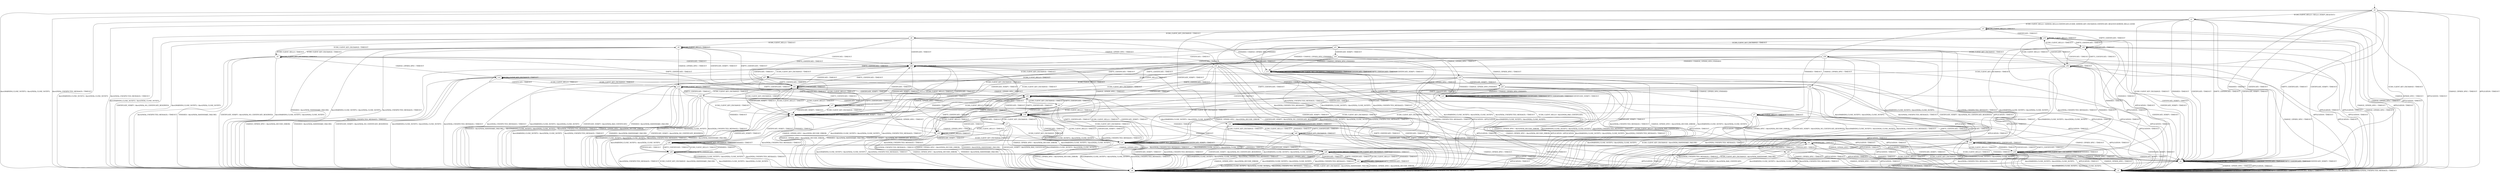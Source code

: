 digraph h4 {
s0 [label="s0"];
s1 [label="s1"];
s2 [label="s2"];
s3 [label="s3"];
s4 [label="s4"];
s5 [label="s5"];
s6 [label="s6"];
s7 [label="s7"];
s18 [label="s18"];
s30 [label="s30"];
s31 [label="s31"];
s8 [label="s8"];
s9 [label="s9"];
s10 [label="s10"];
s11 [label="s11"];
s12 [label="s12"];
s21 [label="s21"];
s26 [label="s26"];
s32 [label="s32"];
s36 [label="s36"];
s39 [label="s39"];
s40 [label="s40"];
s41 [label="s41"];
s13 [label="s13"];
s14 [label="s14"];
s15 [label="s15"];
s16 [label="s16"];
s19 [label="s19"];
s23 [label="s23"];
s24 [label="s24"];
s27 [label="s27"];
s28 [label="s28"];
s33 [label="s33"];
s37 [label="s37"];
s38 [label="s38"];
s42 [label="s42"];
s44 [label="s44"];
s45 [label="s45"];
s17 [label="s17"];
s20 [label="s20"];
s25 [label="s25"];
s29 [label="s29"];
s34 [label="s34"];
s43 [label="s43"];
s22 [label="s22"];
s35 [label="s35"];
s0 -> s1 [label="ECDH_CLIENT_HELLO / HELLO_VERIFY_REQUEST+"];
s0 -> s2 [label="ECDH_CLIENT_KEY_EXCHANGE / TIMEOUT"];
s0 -> s3 [label="CHANGE_CIPHER_SPEC / TIMEOUT"];
s0 -> s2 [label="FINISHED / TIMEOUT"];
s0 -> s3 [label="APPLICATION / TIMEOUT"];
s0 -> s2 [label="CERTIFICATE / TIMEOUT"];
s0 -> s2 [label="EMPTY_CERTIFICATE / TIMEOUT"];
s0 -> s2 [label="CERTIFICATE_VERIFY / TIMEOUT"];
s0 -> s4 [label="Alert(WARNING,CLOSE_NOTIFY) / Alert(FATAL,CLOSE_NOTIFY)"];
s0 -> s4 [label="Alert(FATAL,UNEXPECTED_MESSAGE) / TIMEOUT"];
s1 -> s5 [label="ECDH_CLIENT_HELLO / SERVER_HELLO,CERTIFICATE,ECDHE_SERVER_KEY_EXCHANGE,CERTIFICATE_REQUEST,SERVER_HELLO_DONE"];
s1 -> s2 [label="ECDH_CLIENT_KEY_EXCHANGE / TIMEOUT"];
s1 -> s3 [label="CHANGE_CIPHER_SPEC / TIMEOUT"];
s1 -> s2 [label="FINISHED / TIMEOUT"];
s1 -> s3 [label="APPLICATION / TIMEOUT"];
s1 -> s2 [label="CERTIFICATE / TIMEOUT"];
s1 -> s2 [label="EMPTY_CERTIFICATE / TIMEOUT"];
s1 -> s2 [label="CERTIFICATE_VERIFY / TIMEOUT"];
s1 -> s4 [label="Alert(WARNING,CLOSE_NOTIFY) / Alert(FATAL,CLOSE_NOTIFY)"];
s1 -> s4 [label="Alert(FATAL,UNEXPECTED_MESSAGE) / TIMEOUT"];
s2 -> s2 [label="ECDH_CLIENT_HELLO / TIMEOUT"];
s2 -> s2 [label="ECDH_CLIENT_KEY_EXCHANGE / TIMEOUT"];
s2 -> s3 [label="CHANGE_CIPHER_SPEC / TIMEOUT"];
s2 -> s2 [label="FINISHED / TIMEOUT"];
s2 -> s3 [label="APPLICATION / TIMEOUT"];
s2 -> s2 [label="CERTIFICATE / TIMEOUT"];
s2 -> s2 [label="EMPTY_CERTIFICATE / TIMEOUT"];
s2 -> s2 [label="CERTIFICATE_VERIFY / TIMEOUT"];
s2 -> s4 [label="Alert(WARNING,CLOSE_NOTIFY) / Alert(FATAL,CLOSE_NOTIFY)"];
s2 -> s4 [label="Alert(FATAL,UNEXPECTED_MESSAGE) / TIMEOUT"];
s3 -> s3 [label="ECDH_CLIENT_HELLO / TIMEOUT"];
s3 -> s3 [label="ECDH_CLIENT_KEY_EXCHANGE / TIMEOUT"];
s3 -> s3 [label="CHANGE_CIPHER_SPEC / TIMEOUT"];
s3 -> s3 [label="FINISHED / TIMEOUT"];
s3 -> s3 [label="APPLICATION / TIMEOUT"];
s3 -> s3 [label="CERTIFICATE / TIMEOUT"];
s3 -> s3 [label="EMPTY_CERTIFICATE / TIMEOUT"];
s3 -> s3 [label="CERTIFICATE_VERIFY / TIMEOUT"];
s3 -> s3 [label="Alert(WARNING,CLOSE_NOTIFY) / TIMEOUT"];
s3 -> s3 [label="Alert(FATAL,UNEXPECTED_MESSAGE) / TIMEOUT"];
s4 -> s4 [label="ECDH_CLIENT_HELLO / SOCKET_CLOSED"];
s4 -> s4 [label="ECDH_CLIENT_KEY_EXCHANGE / SOCKET_CLOSED"];
s4 -> s4 [label="CHANGE_CIPHER_SPEC / SOCKET_CLOSED"];
s4 -> s4 [label="FINISHED / SOCKET_CLOSED"];
s4 -> s4 [label="APPLICATION / SOCKET_CLOSED"];
s4 -> s4 [label="CERTIFICATE / SOCKET_CLOSED"];
s4 -> s4 [label="EMPTY_CERTIFICATE / SOCKET_CLOSED"];
s4 -> s4 [label="CERTIFICATE_VERIFY / SOCKET_CLOSED"];
s4 -> s4 [label="Alert(WARNING,CLOSE_NOTIFY) / SOCKET_CLOSED"];
s4 -> s4 [label="Alert(FATAL,UNEXPECTED_MESSAGE) / SOCKET_CLOSED"];
s5 -> s5 [label="ECDH_CLIENT_HELLO / TIMEOUT"];
s5 -> s6 [label="ECDH_CLIENT_KEY_EXCHANGE / TIMEOUT"];
s5 -> s3 [label="CHANGE_CIPHER_SPEC / TIMEOUT"];
s5 -> s7 [label="FINISHED / TIMEOUT"];
s5 -> s3 [label="APPLICATION / TIMEOUT"];
s5 -> s18 [label="CERTIFICATE / TIMEOUT"];
s5 -> s30 [label="EMPTY_CERTIFICATE / TIMEOUT"];
s5 -> s31 [label="CERTIFICATE_VERIFY / TIMEOUT"];
s5 -> s4 [label="Alert(WARNING,CLOSE_NOTIFY) / Alert(FATAL,CLOSE_NOTIFY)"];
s5 -> s4 [label="Alert(FATAL,UNEXPECTED_MESSAGE) / TIMEOUT"];
s6 -> s8 [label="ECDH_CLIENT_HELLO / TIMEOUT"];
s6 -> s9 [label="ECDH_CLIENT_KEY_EXCHANGE / TIMEOUT"];
s6 -> s10 [label="CHANGE_CIPHER_SPEC / TIMEOUT"];
s6 -> s11 [label="FINISHED / CHANGE_CIPHER_SPEC,FINISHED"];
s6 -> s3 [label="APPLICATION / TIMEOUT"];
s6 -> s26 [label="CERTIFICATE / TIMEOUT"];
s6 -> s32 [label="EMPTY_CERTIFICATE / TIMEOUT"];
s6 -> s4 [label="CERTIFICATE_VERIFY / Alert(FATAL,NO_CERTIFICATE_RESERVED)"];
s6 -> s4 [label="Alert(WARNING,CLOSE_NOTIFY) / Alert(FATAL,CLOSE_NOTIFY)"];
s6 -> s4 [label="Alert(FATAL,UNEXPECTED_MESSAGE) / TIMEOUT"];
s7 -> s7 [label="ECDH_CLIENT_HELLO / TIMEOUT"];
s7 -> s4 [label="ECDH_CLIENT_KEY_EXCHANGE / Alert(FATAL,HANDSHAKE_FAILURE)"];
s7 -> s3 [label="CHANGE_CIPHER_SPEC / TIMEOUT"];
s7 -> s7 [label="FINISHED / TIMEOUT"];
s7 -> s3 [label="APPLICATION / TIMEOUT"];
s7 -> s12 [label="CERTIFICATE / TIMEOUT"];
s7 -> s12 [label="EMPTY_CERTIFICATE / TIMEOUT"];
s7 -> s31 [label="CERTIFICATE_VERIFY / TIMEOUT"];
s7 -> s4 [label="Alert(WARNING,CLOSE_NOTIFY) / Alert(FATAL,CLOSE_NOTIFY)"];
s7 -> s4 [label="Alert(FATAL,UNEXPECTED_MESSAGE) / TIMEOUT"];
s18 -> s18 [label="ECDH_CLIENT_HELLO / TIMEOUT"];
s18 -> s21 [label="ECDH_CLIENT_KEY_EXCHANGE / TIMEOUT"];
s18 -> s3 [label="CHANGE_CIPHER_SPEC / TIMEOUT"];
s18 -> s19 [label="FINISHED / TIMEOUT"];
s18 -> s3 [label="APPLICATION / TIMEOUT"];
s18 -> s36 [label="CERTIFICATE / TIMEOUT"];
s18 -> s30 [label="EMPTY_CERTIFICATE / TIMEOUT"];
s18 -> s2 [label="CERTIFICATE_VERIFY / TIMEOUT"];
s18 -> s4 [label="Alert(WARNING,CLOSE_NOTIFY) / Alert(FATAL,CLOSE_NOTIFY)"];
s18 -> s4 [label="Alert(FATAL,UNEXPECTED_MESSAGE) / TIMEOUT"];
s30 -> s18 [label="ECDH_CLIENT_HELLO / TIMEOUT"];
s30 -> s39 [label="ECDH_CLIENT_KEY_EXCHANGE / TIMEOUT"];
s30 -> s3 [label="CHANGE_CIPHER_SPEC / TIMEOUT"];
s30 -> s19 [label="FINISHED / TIMEOUT"];
s30 -> s3 [label="APPLICATION / TIMEOUT"];
s30 -> s36 [label="CERTIFICATE / TIMEOUT"];
s30 -> s30 [label="EMPTY_CERTIFICATE / TIMEOUT"];
s30 -> s2 [label="CERTIFICATE_VERIFY / TIMEOUT"];
s30 -> s4 [label="Alert(WARNING,CLOSE_NOTIFY) / Alert(FATAL,CLOSE_NOTIFY)"];
s30 -> s4 [label="Alert(FATAL,UNEXPECTED_MESSAGE) / TIMEOUT"];
s31 -> s31 [label="ECDH_CLIENT_HELLO / TIMEOUT"];
s31 -> s40 [label="ECDH_CLIENT_KEY_EXCHANGE / TIMEOUT"];
s31 -> s3 [label="CHANGE_CIPHER_SPEC / TIMEOUT"];
s31 -> s31 [label="FINISHED / TIMEOUT"];
s31 -> s3 [label="APPLICATION / TIMEOUT"];
s31 -> s41 [label="CERTIFICATE / TIMEOUT"];
s31 -> s31 [label="EMPTY_CERTIFICATE / TIMEOUT"];
s31 -> s31 [label="CERTIFICATE_VERIFY / TIMEOUT"];
s31 -> s4 [label="Alert(WARNING,CLOSE_NOTIFY) / Alert(FATAL,CLOSE_NOTIFY)"];
s31 -> s4 [label="Alert(FATAL,UNEXPECTED_MESSAGE) / TIMEOUT"];
s8 -> s8 [label="ECDH_CLIENT_HELLO / TIMEOUT"];
s8 -> s9 [label="ECDH_CLIENT_KEY_EXCHANGE / TIMEOUT"];
s8 -> s13 [label="CHANGE_CIPHER_SPEC / TIMEOUT"];
s8 -> s4 [label="FINISHED / Alert(FATAL,HANDSHAKE_FAILURE)"];
s8 -> s3 [label="APPLICATION / TIMEOUT"];
s8 -> s26 [label="CERTIFICATE / TIMEOUT"];
s8 -> s32 [label="EMPTY_CERTIFICATE / TIMEOUT"];
s8 -> s32 [label="CERTIFICATE_VERIFY / TIMEOUT"];
s8 -> s4 [label="Alert(WARNING,CLOSE_NOTIFY) / Alert(FATAL,CLOSE_NOTIFY)"];
s8 -> s4 [label="Alert(FATAL,UNEXPECTED_MESSAGE) / TIMEOUT"];
s9 -> s8 [label="ECDH_CLIENT_HELLO / TIMEOUT"];
s9 -> s9 [label="ECDH_CLIENT_KEY_EXCHANGE / TIMEOUT"];
s9 -> s14 [label="CHANGE_CIPHER_SPEC / TIMEOUT"];
s9 -> s4 [label="FINISHED / Alert(FATAL,HANDSHAKE_FAILURE)"];
s9 -> s3 [label="APPLICATION / TIMEOUT"];
s9 -> s26 [label="CERTIFICATE / TIMEOUT"];
s9 -> s32 [label="EMPTY_CERTIFICATE / TIMEOUT"];
s9 -> s4 [label="CERTIFICATE_VERIFY / Alert(FATAL,NO_CERTIFICATE_RESERVED)"];
s9 -> s4 [label="Alert(WARNING,CLOSE_NOTIFY) / Alert(FATAL,CLOSE_NOTIFY)"];
s9 -> s4 [label="Alert(FATAL,UNEXPECTED_MESSAGE) / TIMEOUT"];
s10 -> s13 [label="ECDH_CLIENT_HELLO / TIMEOUT"];
s10 -> s14 [label="ECDH_CLIENT_KEY_EXCHANGE / TIMEOUT"];
s10 -> s4 [label="CHANGE_CIPHER_SPEC / Alert(FATAL,DECODE_ERROR)"];
s10 -> s15 [label="FINISHED / CHANGE_CIPHER_SPEC,FINISHED"];
s10 -> s3 [label="APPLICATION / TIMEOUT"];
s10 -> s16 [label="CERTIFICATE / TIMEOUT"];
s10 -> s33 [label="EMPTY_CERTIFICATE / TIMEOUT"];
s10 -> s4 [label="CERTIFICATE_VERIFY / Alert(FATAL,NO_CERTIFICATE_RESERVED)"];
s10 -> s4 [label="Alert(WARNING,CLOSE_NOTIFY) / Alert(FATAL,CLOSE_NOTIFY)"];
s10 -> s4 [label="Alert(FATAL,UNEXPECTED_MESSAGE) / TIMEOUT"];
s11 -> s11 [label="ECDH_CLIENT_HELLO / TIMEOUT"];
s11 -> s11 [label="ECDH_CLIENT_KEY_EXCHANGE / TIMEOUT"];
s11 -> s15 [label="CHANGE_CIPHER_SPEC / TIMEOUT"];
s11 -> s11 [label="FINISHED / TIMEOUT"];
s11 -> s4 [label="APPLICATION / APPLICATION"];
s11 -> s11 [label="CERTIFICATE / TIMEOUT"];
s11 -> s11 [label="EMPTY_CERTIFICATE / TIMEOUT"];
s11 -> s11 [label="CERTIFICATE_VERIFY / TIMEOUT"];
s11 -> s4 [label="Alert(WARNING,CLOSE_NOTIFY) / Alert(FATAL,CLOSE_NOTIFY)"];
s11 -> s4 [label="Alert(FATAL,UNEXPECTED_MESSAGE) / TIMEOUT"];
s12 -> s19 [label="ECDH_CLIENT_HELLO / TIMEOUT"];
s12 -> s4 [label="ECDH_CLIENT_KEY_EXCHANGE / Alert(FATAL,HANDSHAKE_FAILURE)"];
s12 -> s3 [label="CHANGE_CIPHER_SPEC / TIMEOUT"];
s12 -> s19 [label="FINISHED / TIMEOUT"];
s12 -> s3 [label="APPLICATION / TIMEOUT"];
s12 -> s12 [label="CERTIFICATE / TIMEOUT"];
s12 -> s12 [label="EMPTY_CERTIFICATE / TIMEOUT"];
s12 -> s2 [label="CERTIFICATE_VERIFY / TIMEOUT"];
s12 -> s4 [label="Alert(WARNING,CLOSE_NOTIFY) / Alert(FATAL,CLOSE_NOTIFY)"];
s12 -> s4 [label="Alert(FATAL,UNEXPECTED_MESSAGE) / TIMEOUT"];
s21 -> s37 [label="ECDH_CLIENT_HELLO / TIMEOUT"];
s21 -> s38 [label="ECDH_CLIENT_KEY_EXCHANGE / TIMEOUT"];
s21 -> s23 [label="CHANGE_CIPHER_SPEC / TIMEOUT"];
s21 -> s11 [label="FINISHED / CHANGE_CIPHER_SPEC,FINISHED"];
s21 -> s3 [label="APPLICATION / TIMEOUT"];
s21 -> s26 [label="CERTIFICATE / TIMEOUT"];
s21 -> s32 [label="EMPTY_CERTIFICATE / TIMEOUT"];
s21 -> s24 [label="CERTIFICATE_VERIFY / TIMEOUT"];
s21 -> s4 [label="Alert(WARNING,CLOSE_NOTIFY) / Alert(FATAL,CLOSE_NOTIFY)"];
s21 -> s4 [label="Alert(FATAL,UNEXPECTED_MESSAGE) / TIMEOUT"];
s26 -> s38 [label="ECDH_CLIENT_HELLO / TIMEOUT"];
s26 -> s27 [label="ECDH_CLIENT_KEY_EXCHANGE / TIMEOUT"];
s26 -> s16 [label="CHANGE_CIPHER_SPEC / TIMEOUT"];
s26 -> s28 [label="FINISHED / TIMEOUT"];
s26 -> s3 [label="APPLICATION / TIMEOUT"];
s26 -> s26 [label="CERTIFICATE / TIMEOUT"];
s26 -> s32 [label="EMPTY_CERTIFICATE / TIMEOUT"];
s26 -> s38 [label="CERTIFICATE_VERIFY / TIMEOUT"];
s26 -> s4 [label="Alert(WARNING,CLOSE_NOTIFY) / Alert(FATAL,CLOSE_NOTIFY)"];
s26 -> s4 [label="Alert(FATAL,UNEXPECTED_MESSAGE) / TIMEOUT"];
s32 -> s38 [label="ECDH_CLIENT_HELLO / TIMEOUT"];
s32 -> s42 [label="ECDH_CLIENT_KEY_EXCHANGE / TIMEOUT"];
s32 -> s33 [label="CHANGE_CIPHER_SPEC / TIMEOUT"];
s32 -> s28 [label="FINISHED / TIMEOUT"];
s32 -> s3 [label="APPLICATION / TIMEOUT"];
s32 -> s26 [label="CERTIFICATE / TIMEOUT"];
s32 -> s32 [label="EMPTY_CERTIFICATE / TIMEOUT"];
s32 -> s38 [label="CERTIFICATE_VERIFY / TIMEOUT"];
s32 -> s4 [label="Alert(WARNING,CLOSE_NOTIFY) / Alert(FATAL,CLOSE_NOTIFY)"];
s32 -> s4 [label="Alert(FATAL,UNEXPECTED_MESSAGE) / TIMEOUT"];
s36 -> s18 [label="ECDH_CLIENT_HELLO / TIMEOUT"];
s36 -> s27 [label="ECDH_CLIENT_KEY_EXCHANGE / TIMEOUT"];
s36 -> s3 [label="CHANGE_CIPHER_SPEC / TIMEOUT"];
s36 -> s19 [label="FINISHED / TIMEOUT"];
s36 -> s3 [label="APPLICATION / TIMEOUT"];
s36 -> s36 [label="CERTIFICATE / TIMEOUT"];
s36 -> s30 [label="EMPTY_CERTIFICATE / TIMEOUT"];
s36 -> s2 [label="CERTIFICATE_VERIFY / TIMEOUT"];
s36 -> s4 [label="Alert(WARNING,CLOSE_NOTIFY) / Alert(FATAL,CLOSE_NOTIFY)"];
s36 -> s4 [label="Alert(FATAL,UNEXPECTED_MESSAGE) / TIMEOUT"];
s39 -> s37 [label="ECDH_CLIENT_HELLO / TIMEOUT"];
s39 -> s38 [label="ECDH_CLIENT_KEY_EXCHANGE / TIMEOUT"];
s39 -> s44 [label="CHANGE_CIPHER_SPEC / TIMEOUT"];
s39 -> s11 [label="FINISHED / CHANGE_CIPHER_SPEC,FINISHED"];
s39 -> s3 [label="APPLICATION / TIMEOUT"];
s39 -> s26 [label="CERTIFICATE / TIMEOUT"];
s39 -> s32 [label="EMPTY_CERTIFICATE / TIMEOUT"];
s39 -> s4 [label="CERTIFICATE_VERIFY / Alert(FATAL,NO_CERTIFICATE_RESERVED)"];
s39 -> s4 [label="Alert(WARNING,CLOSE_NOTIFY) / Alert(FATAL,CLOSE_NOTIFY)"];
s39 -> s4 [label="Alert(FATAL,UNEXPECTED_MESSAGE) / TIMEOUT"];
s40 -> s31 [label="ECDH_CLIENT_HELLO / TIMEOUT"];
s40 -> s40 [label="ECDH_CLIENT_KEY_EXCHANGE / TIMEOUT"];
s40 -> s3 [label="CHANGE_CIPHER_SPEC / TIMEOUT"];
s40 -> s31 [label="FINISHED / TIMEOUT"];
s40 -> s3 [label="APPLICATION / TIMEOUT"];
s40 -> s41 [label="CERTIFICATE / TIMEOUT"];
s40 -> s31 [label="EMPTY_CERTIFICATE / TIMEOUT"];
s40 -> s4 [label="CERTIFICATE_VERIFY / Alert(FATAL,NO_CERTIFICATE_RESERVED)"];
s40 -> s4 [label="Alert(WARNING,CLOSE_NOTIFY) / Alert(FATAL,CLOSE_NOTIFY)"];
s40 -> s4 [label="Alert(FATAL,UNEXPECTED_MESSAGE) / TIMEOUT"];
s41 -> s2 [label="ECDH_CLIENT_HELLO / TIMEOUT"];
s41 -> s45 [label="ECDH_CLIENT_KEY_EXCHANGE / TIMEOUT"];
s41 -> s3 [label="CHANGE_CIPHER_SPEC / TIMEOUT"];
s41 -> s2 [label="FINISHED / TIMEOUT"];
s41 -> s3 [label="APPLICATION / TIMEOUT"];
s41 -> s41 [label="CERTIFICATE / TIMEOUT"];
s41 -> s31 [label="EMPTY_CERTIFICATE / TIMEOUT"];
s41 -> s2 [label="CERTIFICATE_VERIFY / TIMEOUT"];
s41 -> s4 [label="Alert(WARNING,CLOSE_NOTIFY) / Alert(FATAL,CLOSE_NOTIFY)"];
s41 -> s4 [label="Alert(FATAL,UNEXPECTED_MESSAGE) / TIMEOUT"];
s13 -> s13 [label="ECDH_CLIENT_HELLO / TIMEOUT"];
s13 -> s14 [label="ECDH_CLIENT_KEY_EXCHANGE / TIMEOUT"];
s13 -> s4 [label="CHANGE_CIPHER_SPEC / Alert(FATAL,DECODE_ERROR)"];
s13 -> s4 [label="FINISHED / Alert(FATAL,HANDSHAKE_FAILURE)"];
s13 -> s3 [label="APPLICATION / TIMEOUT"];
s13 -> s16 [label="CERTIFICATE / TIMEOUT"];
s13 -> s33 [label="EMPTY_CERTIFICATE / TIMEOUT"];
s13 -> s33 [label="CERTIFICATE_VERIFY / TIMEOUT"];
s13 -> s4 [label="Alert(WARNING,CLOSE_NOTIFY) / Alert(FATAL,CLOSE_NOTIFY)"];
s13 -> s4 [label="Alert(FATAL,UNEXPECTED_MESSAGE) / TIMEOUT"];
s14 -> s13 [label="ECDH_CLIENT_HELLO / TIMEOUT"];
s14 -> s14 [label="ECDH_CLIENT_KEY_EXCHANGE / TIMEOUT"];
s14 -> s4 [label="CHANGE_CIPHER_SPEC / Alert(FATAL,DECODE_ERROR)"];
s14 -> s4 [label="FINISHED / Alert(FATAL,HANDSHAKE_FAILURE)"];
s14 -> s3 [label="APPLICATION / TIMEOUT"];
s14 -> s16 [label="CERTIFICATE / TIMEOUT"];
s14 -> s33 [label="EMPTY_CERTIFICATE / TIMEOUT"];
s14 -> s4 [label="CERTIFICATE_VERIFY / Alert(FATAL,NO_CERTIFICATE_RESERVED)"];
s14 -> s4 [label="Alert(WARNING,CLOSE_NOTIFY) / Alert(FATAL,CLOSE_NOTIFY)"];
s14 -> s4 [label="Alert(FATAL,UNEXPECTED_MESSAGE) / TIMEOUT"];
s15 -> s15 [label="ECDH_CLIENT_HELLO / TIMEOUT"];
s15 -> s15 [label="ECDH_CLIENT_KEY_EXCHANGE / TIMEOUT"];
s15 -> s4 [label="CHANGE_CIPHER_SPEC / Alert(FATAL,DECODE_ERROR)"];
s15 -> s15 [label="FINISHED / TIMEOUT"];
s15 -> s4 [label="APPLICATION / APPLICATION"];
s15 -> s15 [label="CERTIFICATE / TIMEOUT"];
s15 -> s15 [label="EMPTY_CERTIFICATE / TIMEOUT"];
s15 -> s15 [label="CERTIFICATE_VERIFY / TIMEOUT"];
s15 -> s4 [label="Alert(WARNING,CLOSE_NOTIFY) / Alert(FATAL,CLOSE_NOTIFY)"];
s15 -> s4 [label="Alert(FATAL,UNEXPECTED_MESSAGE) / TIMEOUT"];
s16 -> s34 [label="ECDH_CLIENT_HELLO / TIMEOUT"];
s16 -> s17 [label="ECDH_CLIENT_KEY_EXCHANGE / TIMEOUT"];
s16 -> s4 [label="CHANGE_CIPHER_SPEC / Alert(FATAL,DECODE_ERROR)"];
s16 -> s20 [label="FINISHED / TIMEOUT"];
s16 -> s3 [label="APPLICATION / TIMEOUT"];
s16 -> s16 [label="CERTIFICATE / TIMEOUT"];
s16 -> s33 [label="EMPTY_CERTIFICATE / TIMEOUT"];
s16 -> s34 [label="CERTIFICATE_VERIFY / TIMEOUT"];
s16 -> s4 [label="Alert(WARNING,CLOSE_NOTIFY) / Alert(FATAL,CLOSE_NOTIFY)"];
s16 -> s4 [label="Alert(FATAL,UNEXPECTED_MESSAGE) / TIMEOUT"];
s19 -> s19 [label="ECDH_CLIENT_HELLO / TIMEOUT"];
s19 -> s19 [label="ECDH_CLIENT_KEY_EXCHANGE / TIMEOUT"];
s19 -> s3 [label="CHANGE_CIPHER_SPEC / TIMEOUT"];
s19 -> s19 [label="FINISHED / TIMEOUT"];
s19 -> s3 [label="APPLICATION / TIMEOUT"];
s19 -> s12 [label="CERTIFICATE / TIMEOUT"];
s19 -> s12 [label="EMPTY_CERTIFICATE / TIMEOUT"];
s19 -> s2 [label="CERTIFICATE_VERIFY / TIMEOUT"];
s19 -> s4 [label="Alert(WARNING,CLOSE_NOTIFY) / Alert(FATAL,CLOSE_NOTIFY)"];
s19 -> s4 [label="Alert(FATAL,UNEXPECTED_MESSAGE) / TIMEOUT"];
s23 -> s35 [label="ECDH_CLIENT_HELLO / TIMEOUT"];
s23 -> s34 [label="ECDH_CLIENT_KEY_EXCHANGE / TIMEOUT"];
s23 -> s4 [label="CHANGE_CIPHER_SPEC / Alert(FATAL,DECODE_ERROR)"];
s23 -> s15 [label="FINISHED / CHANGE_CIPHER_SPEC,FINISHED"];
s23 -> s3 [label="APPLICATION / TIMEOUT"];
s23 -> s16 [label="CERTIFICATE / TIMEOUT"];
s23 -> s33 [label="EMPTY_CERTIFICATE / TIMEOUT"];
s23 -> s25 [label="CERTIFICATE_VERIFY / TIMEOUT"];
s23 -> s4 [label="Alert(WARNING,CLOSE_NOTIFY) / Alert(FATAL,CLOSE_NOTIFY)"];
s23 -> s4 [label="Alert(FATAL,UNEXPECTED_MESSAGE) / TIMEOUT"];
s24 -> s4 [label="ECDH_CLIENT_HELLO / Alert(FATAL,BAD_CERTIFICATE)"];
s24 -> s38 [label="ECDH_CLIENT_KEY_EXCHANGE / TIMEOUT"];
s24 -> s25 [label="CHANGE_CIPHER_SPEC / TIMEOUT"];
s24 -> s11 [label="FINISHED / CHANGE_CIPHER_SPEC,FINISHED"];
s24 -> s3 [label="APPLICATION / TIMEOUT"];
s24 -> s26 [label="CERTIFICATE / TIMEOUT"];
s24 -> s32 [label="EMPTY_CERTIFICATE / TIMEOUT"];
s24 -> s38 [label="CERTIFICATE_VERIFY / TIMEOUT"];
s24 -> s4 [label="Alert(WARNING,CLOSE_NOTIFY) / Alert(FATAL,CLOSE_NOTIFY)"];
s24 -> s4 [label="Alert(FATAL,UNEXPECTED_MESSAGE) / TIMEOUT"];
s27 -> s37 [label="ECDH_CLIENT_HELLO / TIMEOUT"];
s27 -> s38 [label="ECDH_CLIENT_KEY_EXCHANGE / TIMEOUT"];
s27 -> s17 [label="CHANGE_CIPHER_SPEC / TIMEOUT"];
s27 -> s4 [label="FINISHED / Alert(FATAL,HANDSHAKE_FAILURE)"];
s27 -> s3 [label="APPLICATION / TIMEOUT"];
s27 -> s26 [label="CERTIFICATE / TIMEOUT"];
s27 -> s32 [label="EMPTY_CERTIFICATE / TIMEOUT"];
s27 -> s4 [label="CERTIFICATE_VERIFY / Alert(FATAL,BAD_CERTIFICATE)"];
s27 -> s4 [label="Alert(WARNING,CLOSE_NOTIFY) / Alert(FATAL,CLOSE_NOTIFY)"];
s27 -> s4 [label="Alert(FATAL,UNEXPECTED_MESSAGE) / TIMEOUT"];
s28 -> s28 [label="ECDH_CLIENT_HELLO / TIMEOUT"];
s28 -> s28 [label="ECDH_CLIENT_KEY_EXCHANGE / TIMEOUT"];
s28 -> s20 [label="CHANGE_CIPHER_SPEC / TIMEOUT"];
s28 -> s28 [label="FINISHED / TIMEOUT"];
s28 -> s3 [label="APPLICATION / TIMEOUT"];
s28 -> s29 [label="CERTIFICATE / TIMEOUT"];
s28 -> s29 [label="EMPTY_CERTIFICATE / TIMEOUT"];
s28 -> s38 [label="CERTIFICATE_VERIFY / TIMEOUT"];
s28 -> s4 [label="Alert(WARNING,CLOSE_NOTIFY) / Alert(FATAL,CLOSE_NOTIFY)"];
s28 -> s4 [label="Alert(FATAL,UNEXPECTED_MESSAGE) / TIMEOUT"];
s33 -> s34 [label="ECDH_CLIENT_HELLO / TIMEOUT"];
s33 -> s43 [label="ECDH_CLIENT_KEY_EXCHANGE / TIMEOUT"];
s33 -> s4 [label="CHANGE_CIPHER_SPEC / Alert(FATAL,DECODE_ERROR)"];
s33 -> s20 [label="FINISHED / TIMEOUT"];
s33 -> s3 [label="APPLICATION / TIMEOUT"];
s33 -> s16 [label="CERTIFICATE / TIMEOUT"];
s33 -> s33 [label="EMPTY_CERTIFICATE / TIMEOUT"];
s33 -> s34 [label="CERTIFICATE_VERIFY / TIMEOUT"];
s33 -> s4 [label="Alert(WARNING,CLOSE_NOTIFY) / Alert(FATAL,CLOSE_NOTIFY)"];
s33 -> s4 [label="Alert(FATAL,UNEXPECTED_MESSAGE) / TIMEOUT"];
s37 -> s37 [label="ECDH_CLIENT_HELLO / TIMEOUT"];
s37 -> s38 [label="ECDH_CLIENT_KEY_EXCHANGE / TIMEOUT"];
s37 -> s35 [label="CHANGE_CIPHER_SPEC / TIMEOUT"];
s37 -> s4 [label="FINISHED / Alert(FATAL,HANDSHAKE_FAILURE)"];
s37 -> s3 [label="APPLICATION / TIMEOUT"];
s37 -> s26 [label="CERTIFICATE / TIMEOUT"];
s37 -> s32 [label="EMPTY_CERTIFICATE / TIMEOUT"];
s37 -> s38 [label="CERTIFICATE_VERIFY / TIMEOUT"];
s37 -> s4 [label="Alert(WARNING,CLOSE_NOTIFY) / Alert(FATAL,CLOSE_NOTIFY)"];
s37 -> s4 [label="Alert(FATAL,UNEXPECTED_MESSAGE) / TIMEOUT"];
s38 -> s38 [label="ECDH_CLIENT_HELLO / TIMEOUT"];
s38 -> s38 [label="ECDH_CLIENT_KEY_EXCHANGE / TIMEOUT"];
s38 -> s34 [label="CHANGE_CIPHER_SPEC / TIMEOUT"];
s38 -> s28 [label="FINISHED / TIMEOUT"];
s38 -> s3 [label="APPLICATION / TIMEOUT"];
s38 -> s26 [label="CERTIFICATE / TIMEOUT"];
s38 -> s32 [label="EMPTY_CERTIFICATE / TIMEOUT"];
s38 -> s38 [label="CERTIFICATE_VERIFY / TIMEOUT"];
s38 -> s4 [label="Alert(WARNING,CLOSE_NOTIFY) / Alert(FATAL,CLOSE_NOTIFY)"];
s38 -> s4 [label="Alert(FATAL,UNEXPECTED_MESSAGE) / TIMEOUT"];
s42 -> s37 [label="ECDH_CLIENT_HELLO / TIMEOUT"];
s42 -> s38 [label="ECDH_CLIENT_KEY_EXCHANGE / TIMEOUT"];
s42 -> s43 [label="CHANGE_CIPHER_SPEC / TIMEOUT"];
s42 -> s4 [label="FINISHED / Alert(FATAL,HANDSHAKE_FAILURE)"];
s42 -> s3 [label="APPLICATION / TIMEOUT"];
s42 -> s26 [label="CERTIFICATE / TIMEOUT"];
s42 -> s32 [label="EMPTY_CERTIFICATE / TIMEOUT"];
s42 -> s4 [label="CERTIFICATE_VERIFY / Alert(FATAL,NO_CERTIFICATE_RESERVED)"];
s42 -> s4 [label="Alert(WARNING,CLOSE_NOTIFY) / Alert(FATAL,CLOSE_NOTIFY)"];
s42 -> s4 [label="Alert(FATAL,UNEXPECTED_MESSAGE) / TIMEOUT"];
s44 -> s35 [label="ECDH_CLIENT_HELLO / TIMEOUT"];
s44 -> s34 [label="ECDH_CLIENT_KEY_EXCHANGE / TIMEOUT"];
s44 -> s4 [label="CHANGE_CIPHER_SPEC / Alert(FATAL,DECODE_ERROR)"];
s44 -> s15 [label="FINISHED / CHANGE_CIPHER_SPEC,FINISHED"];
s44 -> s3 [label="APPLICATION / TIMEOUT"];
s44 -> s16 [label="CERTIFICATE / TIMEOUT"];
s44 -> s33 [label="EMPTY_CERTIFICATE / TIMEOUT"];
s44 -> s4 [label="CERTIFICATE_VERIFY / Alert(FATAL,NO_CERTIFICATE_RESERVED)"];
s44 -> s4 [label="Alert(WARNING,CLOSE_NOTIFY) / Alert(FATAL,CLOSE_NOTIFY)"];
s44 -> s4 [label="Alert(FATAL,UNEXPECTED_MESSAGE) / TIMEOUT"];
s45 -> s2 [label="ECDH_CLIENT_HELLO / TIMEOUT"];
s45 -> s2 [label="ECDH_CLIENT_KEY_EXCHANGE / TIMEOUT"];
s45 -> s3 [label="CHANGE_CIPHER_SPEC / TIMEOUT"];
s45 -> s2 [label="FINISHED / TIMEOUT"];
s45 -> s3 [label="APPLICATION / TIMEOUT"];
s45 -> s41 [label="CERTIFICATE / TIMEOUT"];
s45 -> s31 [label="EMPTY_CERTIFICATE / TIMEOUT"];
s45 -> s4 [label="CERTIFICATE_VERIFY / Alert(FATAL,BAD_CERTIFICATE)"];
s45 -> s4 [label="Alert(WARNING,CLOSE_NOTIFY) / Alert(FATAL,CLOSE_NOTIFY)"];
s45 -> s4 [label="Alert(FATAL,UNEXPECTED_MESSAGE) / TIMEOUT"];
s17 -> s35 [label="ECDH_CLIENT_HELLO / TIMEOUT"];
s17 -> s34 [label="ECDH_CLIENT_KEY_EXCHANGE / TIMEOUT"];
s17 -> s4 [label="CHANGE_CIPHER_SPEC / Alert(FATAL,DECODE_ERROR)"];
s17 -> s4 [label="FINISHED / Alert(FATAL,HANDSHAKE_FAILURE)"];
s17 -> s3 [label="APPLICATION / TIMEOUT"];
s17 -> s16 [label="CERTIFICATE / TIMEOUT"];
s17 -> s33 [label="EMPTY_CERTIFICATE / TIMEOUT"];
s17 -> s4 [label="CERTIFICATE_VERIFY / Alert(FATAL,BAD_CERTIFICATE)"];
s17 -> s4 [label="Alert(WARNING,CLOSE_NOTIFY) / Alert(FATAL,CLOSE_NOTIFY)"];
s17 -> s4 [label="Alert(FATAL,UNEXPECTED_MESSAGE) / TIMEOUT"];
s20 -> s20 [label="ECDH_CLIENT_HELLO / TIMEOUT"];
s20 -> s20 [label="ECDH_CLIENT_KEY_EXCHANGE / TIMEOUT"];
s20 -> s4 [label="CHANGE_CIPHER_SPEC / Alert(FATAL,DECODE_ERROR)"];
s20 -> s20 [label="FINISHED / TIMEOUT"];
s20 -> s3 [label="APPLICATION / TIMEOUT"];
s20 -> s22 [label="CERTIFICATE / TIMEOUT"];
s20 -> s22 [label="EMPTY_CERTIFICATE / TIMEOUT"];
s20 -> s34 [label="CERTIFICATE_VERIFY / TIMEOUT"];
s20 -> s4 [label="Alert(WARNING,CLOSE_NOTIFY) / Alert(FATAL,CLOSE_NOTIFY)"];
s20 -> s4 [label="Alert(FATAL,UNEXPECTED_MESSAGE) / TIMEOUT"];
s25 -> s4 [label="ECDH_CLIENT_HELLO / Alert(FATAL,BAD_CERTIFICATE)"];
s25 -> s34 [label="ECDH_CLIENT_KEY_EXCHANGE / TIMEOUT"];
s25 -> s4 [label="CHANGE_CIPHER_SPEC / Alert(FATAL,DECODE_ERROR)"];
s25 -> s15 [label="FINISHED / CHANGE_CIPHER_SPEC,FINISHED"];
s25 -> s3 [label="APPLICATION / TIMEOUT"];
s25 -> s16 [label="CERTIFICATE / TIMEOUT"];
s25 -> s33 [label="EMPTY_CERTIFICATE / TIMEOUT"];
s25 -> s34 [label="CERTIFICATE_VERIFY / TIMEOUT"];
s25 -> s4 [label="Alert(WARNING,CLOSE_NOTIFY) / Alert(FATAL,CLOSE_NOTIFY)"];
s25 -> s4 [label="Alert(FATAL,UNEXPECTED_MESSAGE) / TIMEOUT"];
s29 -> s28 [label="ECDH_CLIENT_HELLO / TIMEOUT"];
s29 -> s4 [label="ECDH_CLIENT_KEY_EXCHANGE / Alert(FATAL,HANDSHAKE_FAILURE)"];
s29 -> s22 [label="CHANGE_CIPHER_SPEC / TIMEOUT"];
s29 -> s28 [label="FINISHED / TIMEOUT"];
s29 -> s3 [label="APPLICATION / TIMEOUT"];
s29 -> s29 [label="CERTIFICATE / TIMEOUT"];
s29 -> s29 [label="EMPTY_CERTIFICATE / TIMEOUT"];
s29 -> s38 [label="CERTIFICATE_VERIFY / TIMEOUT"];
s29 -> s4 [label="Alert(WARNING,CLOSE_NOTIFY) / Alert(FATAL,CLOSE_NOTIFY)"];
s29 -> s4 [label="Alert(FATAL,UNEXPECTED_MESSAGE) / TIMEOUT"];
s34 -> s34 [label="ECDH_CLIENT_HELLO / TIMEOUT"];
s34 -> s34 [label="ECDH_CLIENT_KEY_EXCHANGE / TIMEOUT"];
s34 -> s4 [label="CHANGE_CIPHER_SPEC / Alert(FATAL,DECODE_ERROR)"];
s34 -> s20 [label="FINISHED / TIMEOUT"];
s34 -> s3 [label="APPLICATION / TIMEOUT"];
s34 -> s16 [label="CERTIFICATE / TIMEOUT"];
s34 -> s33 [label="EMPTY_CERTIFICATE / TIMEOUT"];
s34 -> s34 [label="CERTIFICATE_VERIFY / TIMEOUT"];
s34 -> s4 [label="Alert(WARNING,CLOSE_NOTIFY) / Alert(FATAL,CLOSE_NOTIFY)"];
s34 -> s4 [label="Alert(FATAL,UNEXPECTED_MESSAGE) / TIMEOUT"];
s43 -> s35 [label="ECDH_CLIENT_HELLO / TIMEOUT"];
s43 -> s34 [label="ECDH_CLIENT_KEY_EXCHANGE / TIMEOUT"];
s43 -> s4 [label="CHANGE_CIPHER_SPEC / Alert(FATAL,DECODE_ERROR)"];
s43 -> s4 [label="FINISHED / Alert(FATAL,HANDSHAKE_FAILURE)"];
s43 -> s3 [label="APPLICATION / TIMEOUT"];
s43 -> s16 [label="CERTIFICATE / TIMEOUT"];
s43 -> s33 [label="EMPTY_CERTIFICATE / TIMEOUT"];
s43 -> s4 [label="CERTIFICATE_VERIFY / Alert(FATAL,NO_CERTIFICATE_RESERVED)"];
s43 -> s4 [label="Alert(WARNING,CLOSE_NOTIFY) / Alert(FATAL,CLOSE_NOTIFY)"];
s43 -> s4 [label="Alert(FATAL,UNEXPECTED_MESSAGE) / TIMEOUT"];
s22 -> s20 [label="ECDH_CLIENT_HELLO / TIMEOUT"];
s22 -> s4 [label="ECDH_CLIENT_KEY_EXCHANGE / Alert(FATAL,HANDSHAKE_FAILURE)"];
s22 -> s4 [label="CHANGE_CIPHER_SPEC / Alert(FATAL,DECODE_ERROR)"];
s22 -> s20 [label="FINISHED / TIMEOUT"];
s22 -> s3 [label="APPLICATION / TIMEOUT"];
s22 -> s22 [label="CERTIFICATE / TIMEOUT"];
s22 -> s22 [label="EMPTY_CERTIFICATE / TIMEOUT"];
s22 -> s34 [label="CERTIFICATE_VERIFY / TIMEOUT"];
s22 -> s4 [label="Alert(WARNING,CLOSE_NOTIFY) / Alert(FATAL,CLOSE_NOTIFY)"];
s22 -> s4 [label="Alert(FATAL,UNEXPECTED_MESSAGE) / TIMEOUT"];
s35 -> s35 [label="ECDH_CLIENT_HELLO / TIMEOUT"];
s35 -> s34 [label="ECDH_CLIENT_KEY_EXCHANGE / TIMEOUT"];
s35 -> s4 [label="CHANGE_CIPHER_SPEC / Alert(FATAL,DECODE_ERROR)"];
s35 -> s4 [label="FINISHED / Alert(FATAL,HANDSHAKE_FAILURE)"];
s35 -> s3 [label="APPLICATION / TIMEOUT"];
s35 -> s16 [label="CERTIFICATE / TIMEOUT"];
s35 -> s33 [label="EMPTY_CERTIFICATE / TIMEOUT"];
s35 -> s34 [label="CERTIFICATE_VERIFY / TIMEOUT"];
s35 -> s4 [label="Alert(WARNING,CLOSE_NOTIFY) / Alert(FATAL,CLOSE_NOTIFY)"];
s35 -> s4 [label="Alert(FATAL,UNEXPECTED_MESSAGE) / TIMEOUT"];
__start0 [shape=none, label=""];
__start0 -> s0 [label=""];
}

